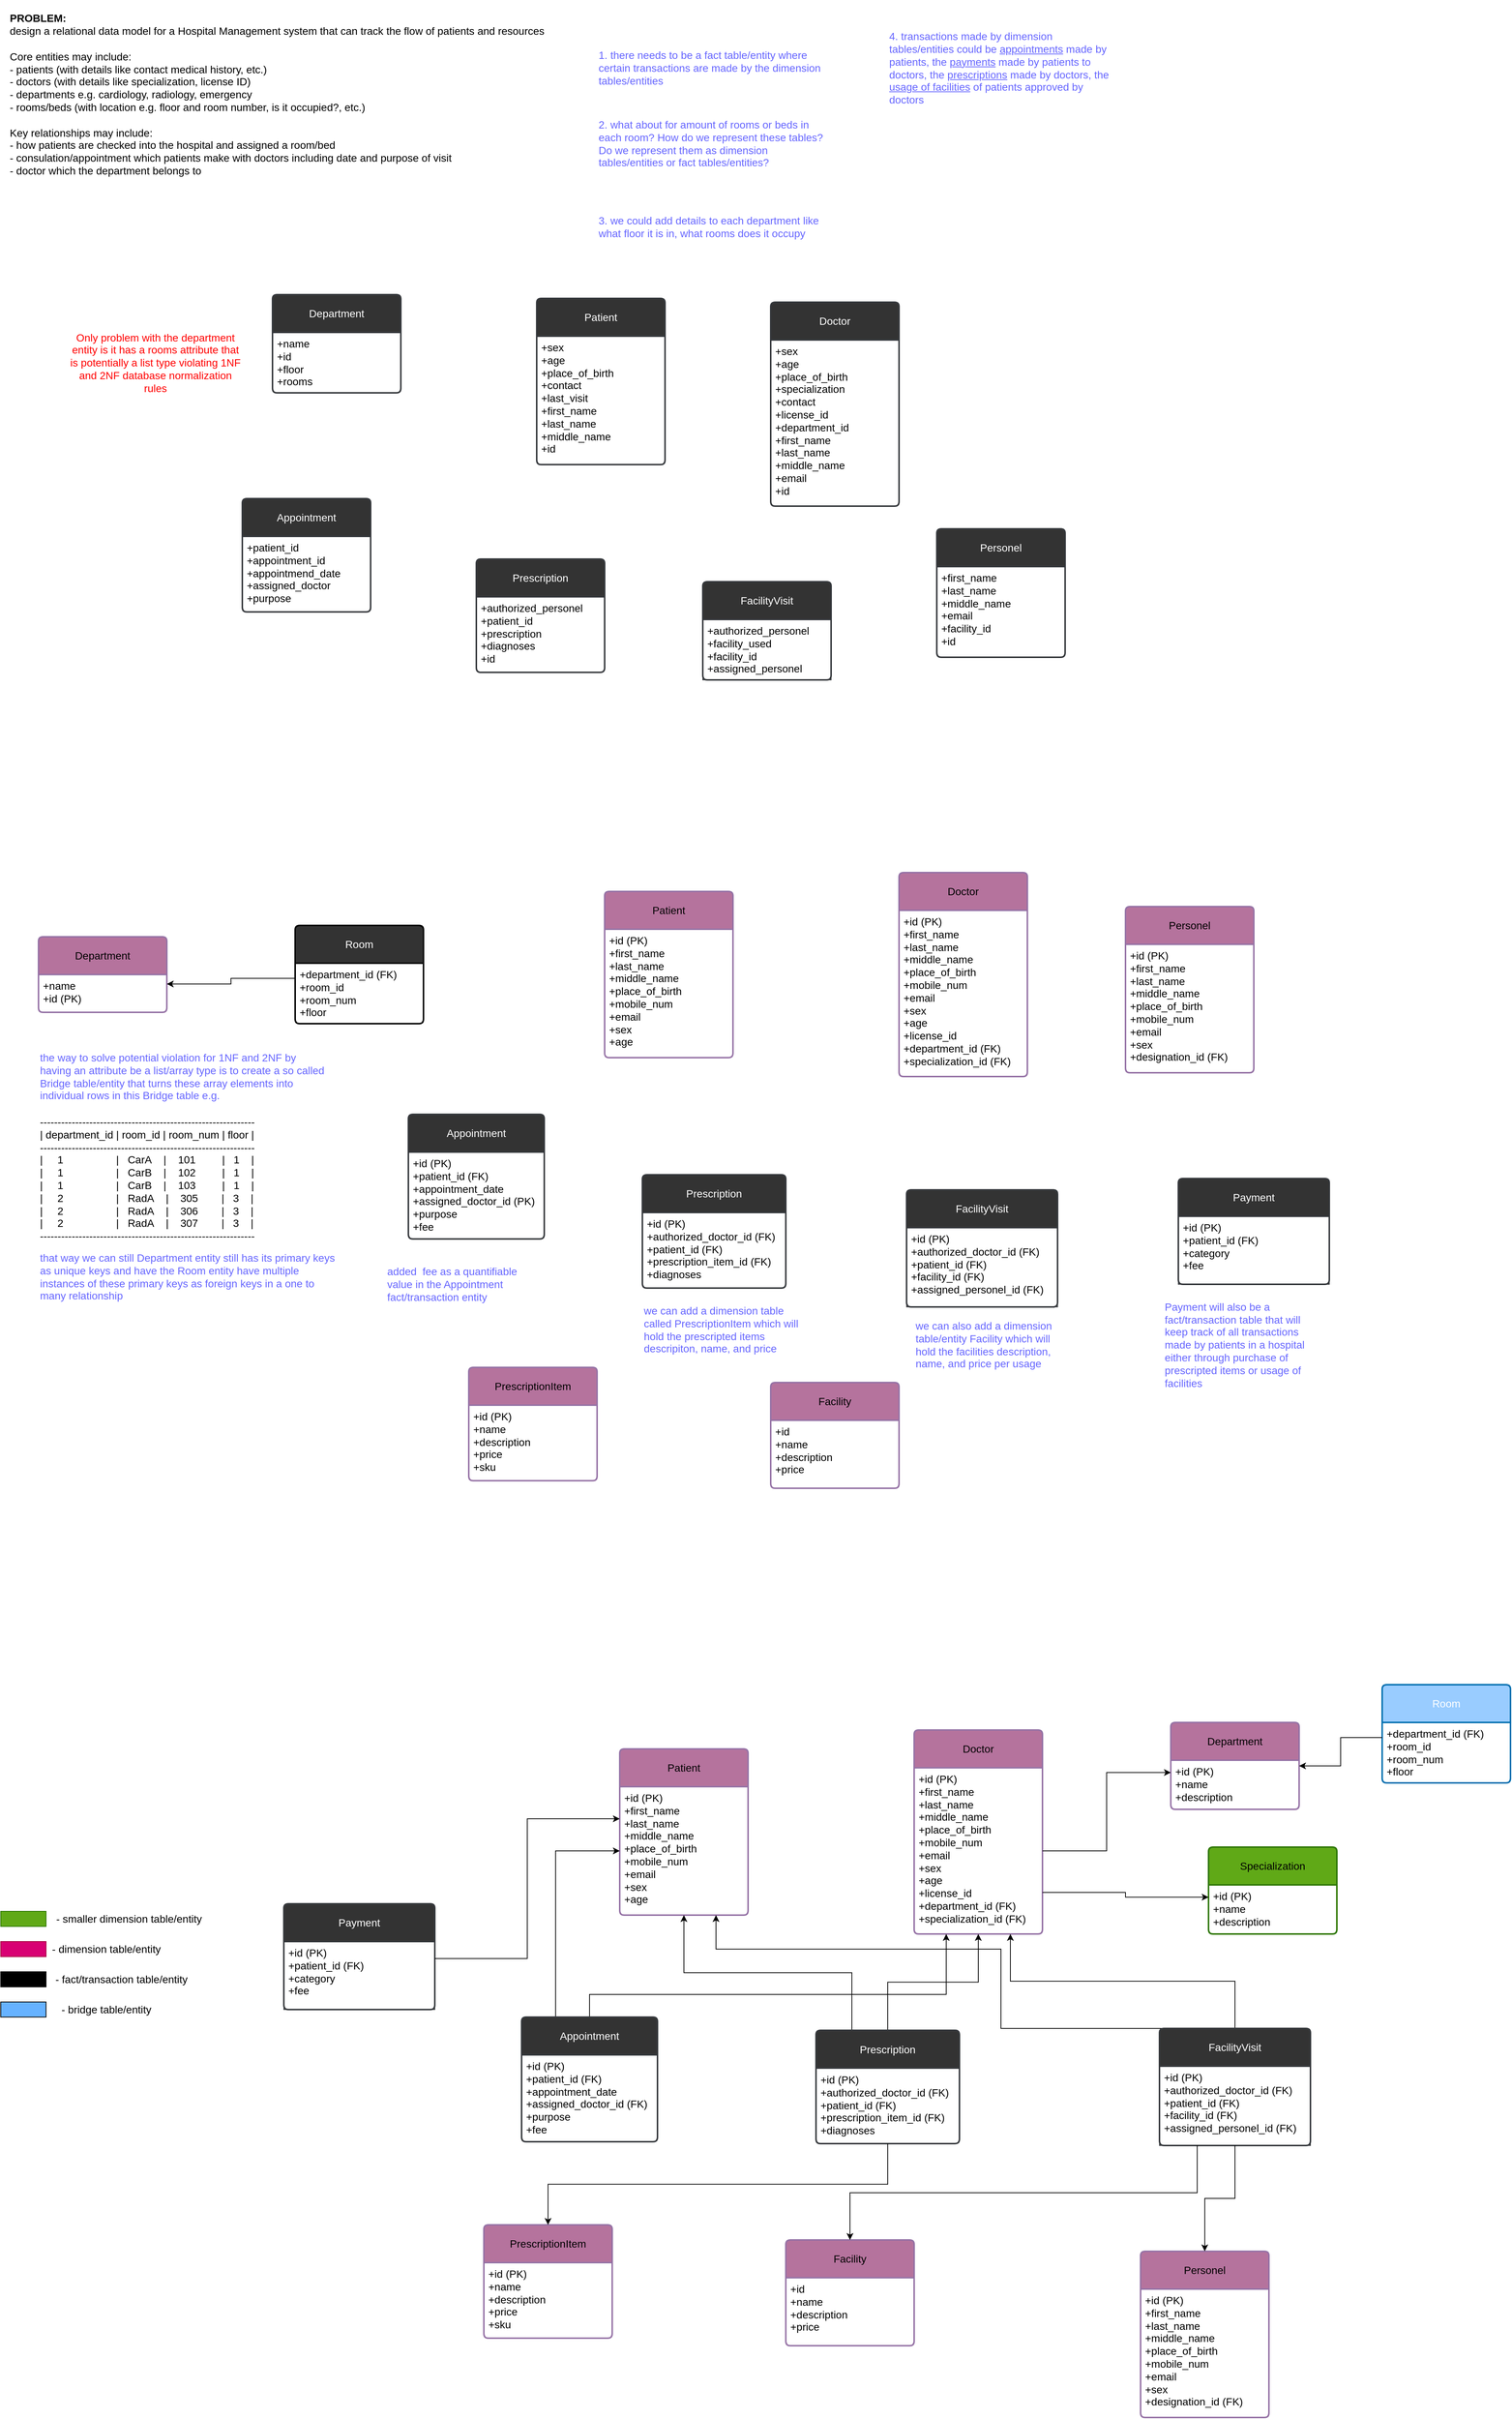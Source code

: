 <mxfile version="28.2.7">
  <diagram name="Page-1" id="xd23shvON2OgnjN9HKNj">
    <mxGraphModel dx="4852" dy="2416" grid="1" gridSize="10" guides="1" tooltips="1" connect="1" arrows="1" fold="1" page="1" pageScale="1" pageWidth="850" pageHeight="1100" math="0" shadow="0">
      <root>
        <mxCell id="0" />
        <mxCell id="1" parent="0" />
        <mxCell id="D7DD2PTMReRadF5jAejt-17" value="&lt;font style=&quot;color: rgb(255, 255, 255);&quot;&gt;Department&lt;/font&gt;" style="swimlane;childLayout=stackLayout;horizontal=1;startSize=50;horizontalStack=0;rounded=1;fontSize=14;fontStyle=0;strokeWidth=2;resizeParent=0;resizeLast=1;shadow=0;dashed=0;align=center;arcSize=4;whiteSpace=wrap;html=1;fillColor=#333333;strokeColor=#36393d;" parent="1" vertex="1">
          <mxGeometry x="420" y="440" width="170" height="130" as="geometry">
            <mxRectangle x="370" y="190" width="110" height="50" as="alternateBounds" />
          </mxGeometry>
        </mxCell>
        <mxCell id="D7DD2PTMReRadF5jAejt-18" value="&lt;font style=&quot;font-size: 14px;&quot;&gt;+name&lt;br&gt;+id&lt;br&gt;+floor&lt;/font&gt;&lt;div&gt;&lt;font style=&quot;font-size: 14px;&quot;&gt;+rooms&lt;/font&gt;&lt;/div&gt;" style="align=left;strokeColor=none;fillColor=none;spacingLeft=4;spacingRight=4;fontSize=12;verticalAlign=top;resizable=0;rotatable=0;part=1;html=1;whiteSpace=wrap;" parent="D7DD2PTMReRadF5jAejt-17" vertex="1">
          <mxGeometry y="50" width="170" height="80" as="geometry" />
        </mxCell>
        <mxCell id="D7DD2PTMReRadF5jAejt-19" value="&lt;font style=&quot;color: rgb(255, 255, 255);&quot;&gt;Patient&lt;/font&gt;" style="swimlane;childLayout=stackLayout;horizontal=1;startSize=50;horizontalStack=0;rounded=1;fontSize=14;fontStyle=0;strokeWidth=2;resizeParent=0;resizeLast=1;shadow=0;dashed=0;align=center;arcSize=4;whiteSpace=wrap;html=1;fillColor=#333333;strokeColor=#36393d;" parent="1" vertex="1">
          <mxGeometry x="770" y="445" width="170" height="220" as="geometry" />
        </mxCell>
        <mxCell id="D7DD2PTMReRadF5jAejt-20" value="&lt;font style=&quot;font-size: 14px;&quot;&gt;+sex&lt;br&gt;+age&lt;br&gt;+place_of_birth&lt;/font&gt;&lt;div&gt;&lt;font style=&quot;font-size: 14px;&quot;&gt;+contact&lt;/font&gt;&lt;/div&gt;&lt;div&gt;&lt;font style=&quot;font-size: 14px;&quot;&gt;+last_visit&lt;/font&gt;&lt;/div&gt;&lt;div&gt;&lt;font style=&quot;font-size: 14px;&quot;&gt;+first_name&lt;/font&gt;&lt;/div&gt;&lt;div&gt;&lt;font style=&quot;font-size: 14px;&quot;&gt;+last_name&lt;/font&gt;&lt;/div&gt;&lt;div&gt;&lt;font style=&quot;font-size: 14px;&quot;&gt;+middle_name&lt;/font&gt;&lt;/div&gt;&lt;div&gt;&lt;font style=&quot;font-size: 14px;&quot;&gt;+id&lt;/font&gt;&lt;/div&gt;" style="align=left;strokeColor=none;fillColor=none;spacingLeft=4;spacingRight=4;fontSize=12;verticalAlign=top;resizable=0;rotatable=0;part=1;html=1;whiteSpace=wrap;" parent="D7DD2PTMReRadF5jAejt-19" vertex="1">
          <mxGeometry y="50" width="170" height="170" as="geometry" />
        </mxCell>
        <mxCell id="D7DD2PTMReRadF5jAejt-21" value="&lt;font style=&quot;color: rgb(255, 255, 255);&quot;&gt;Doctor&lt;/font&gt;" style="swimlane;childLayout=stackLayout;horizontal=1;startSize=50;horizontalStack=0;rounded=1;fontSize=14;fontStyle=0;strokeWidth=2;resizeParent=0;resizeLast=1;shadow=0;dashed=0;align=center;arcSize=4;whiteSpace=wrap;html=1;fillColor=#333333;strokeColor=#36393d;" parent="1" vertex="1">
          <mxGeometry x="1080" y="450" width="170" height="270" as="geometry" />
        </mxCell>
        <mxCell id="D7DD2PTMReRadF5jAejt-22" value="&lt;font style=&quot;font-size: 14px;&quot;&gt;+sex&lt;br&gt;+age&lt;br&gt;+place_of_birth&lt;/font&gt;&lt;div&gt;&lt;span style=&quot;font-size: 14px;&quot;&gt;+specialization&lt;/span&gt;&lt;/div&gt;&lt;div&gt;&lt;div&gt;&lt;font style=&quot;font-size: 14px;&quot;&gt;+contact&lt;/font&gt;&lt;/div&gt;&lt;div&gt;&lt;font style=&quot;font-size: 14px;&quot;&gt;+license_id&lt;/font&gt;&lt;/div&gt;&lt;div&gt;&lt;font style=&quot;font-size: 14px;&quot;&gt;+department_id&lt;/font&gt;&lt;/div&gt;&lt;div&gt;&lt;font style=&quot;font-size: 14px;&quot;&gt;+first_name&lt;/font&gt;&lt;/div&gt;&lt;div&gt;&lt;font style=&quot;font-size: 14px;&quot;&gt;+last_name&lt;/font&gt;&lt;/div&gt;&lt;div&gt;&lt;font style=&quot;font-size: 14px;&quot;&gt;+middle_name&lt;/font&gt;&lt;/div&gt;&lt;div&gt;&lt;font style=&quot;font-size: 14px;&quot;&gt;+email&lt;/font&gt;&lt;/div&gt;&lt;div&gt;&lt;font style=&quot;font-size: 14px;&quot;&gt;+id&lt;/font&gt;&lt;/div&gt;&lt;/div&gt;" style="align=left;strokeColor=none;fillColor=none;spacingLeft=4;spacingRight=4;fontSize=12;verticalAlign=top;resizable=0;rotatable=0;part=1;html=1;whiteSpace=wrap;" parent="D7DD2PTMReRadF5jAejt-21" vertex="1">
          <mxGeometry y="50" width="170" height="220" as="geometry" />
        </mxCell>
        <mxCell id="D7DD2PTMReRadF5jAejt-23" value="&lt;font style=&quot;color: rgb(255, 255, 255);&quot;&gt;FacilityVisit&lt;/font&gt;" style="swimlane;childLayout=stackLayout;horizontal=1;startSize=50;horizontalStack=0;rounded=1;fontSize=14;fontStyle=0;strokeWidth=2;resizeParent=0;resizeLast=1;shadow=0;dashed=0;align=center;arcSize=4;whiteSpace=wrap;html=1;fillColor=#333333;strokeColor=#36393d;" parent="1" vertex="1">
          <mxGeometry x="990" y="820" width="170" height="130" as="geometry" />
        </mxCell>
        <mxCell id="D7DD2PTMReRadF5jAejt-24" value="&lt;font style=&quot;font-size: 14px;&quot;&gt;+authorized_personel&lt;br&gt;+facility_used&lt;br&gt;+facility_id&lt;/font&gt;&lt;div&gt;&lt;font style=&quot;font-size: 14px;&quot;&gt;+assigned_personel&lt;/font&gt;&lt;/div&gt;" style="align=left;strokeColor=#36393d;fillColor=none;spacingLeft=4;spacingRight=4;fontSize=12;verticalAlign=top;resizable=0;rotatable=0;part=1;html=1;whiteSpace=wrap;" parent="D7DD2PTMReRadF5jAejt-23" vertex="1">
          <mxGeometry y="50" width="170" height="80" as="geometry" />
        </mxCell>
        <mxCell id="D7DD2PTMReRadF5jAejt-25" value="&lt;font style=&quot;color: rgb(255, 255, 255);&quot;&gt;Prescription&lt;/font&gt;" style="swimlane;childLayout=stackLayout;horizontal=1;startSize=50;horizontalStack=0;rounded=1;fontSize=14;fontStyle=0;strokeWidth=2;resizeParent=0;resizeLast=1;shadow=0;dashed=0;align=center;arcSize=4;whiteSpace=wrap;html=1;fillColor=#333333;strokeColor=#36393d;" parent="1" vertex="1">
          <mxGeometry x="690" y="790" width="170" height="150" as="geometry" />
        </mxCell>
        <mxCell id="D7DD2PTMReRadF5jAejt-26" value="&lt;font style=&quot;font-size: 14px;&quot;&gt;+authorized_personel&lt;br&gt;+patient_id&lt;br&gt;+prescription&lt;/font&gt;&lt;div&gt;&lt;font style=&quot;font-size: 14px;&quot;&gt;+diagnoses&lt;/font&gt;&lt;/div&gt;&lt;div&gt;&lt;font style=&quot;font-size: 14px;&quot;&gt;+id&lt;/font&gt;&lt;/div&gt;" style="align=left;strokeColor=none;fillColor=none;spacingLeft=4;spacingRight=4;fontSize=12;verticalAlign=top;resizable=0;rotatable=0;part=1;html=1;whiteSpace=wrap;" parent="D7DD2PTMReRadF5jAejt-25" vertex="1">
          <mxGeometry y="50" width="170" height="100" as="geometry" />
        </mxCell>
        <mxCell id="D7DD2PTMReRadF5jAejt-27" value="&lt;font style=&quot;color: rgb(255, 255, 255);&quot;&gt;Personel&lt;/font&gt;" style="swimlane;childLayout=stackLayout;horizontal=1;startSize=50;horizontalStack=0;rounded=1;fontSize=14;fontStyle=0;strokeWidth=2;resizeParent=0;resizeLast=1;shadow=0;dashed=0;align=center;arcSize=4;whiteSpace=wrap;html=1;fillColor=#333333;strokeColor=#36393d;" parent="1" vertex="1">
          <mxGeometry x="1300" y="750" width="170" height="170" as="geometry" />
        </mxCell>
        <mxCell id="D7DD2PTMReRadF5jAejt-28" value="&lt;font style=&quot;font-size: 14px;&quot;&gt;+first_name&lt;br&gt;+last_name&lt;br&gt;+middle_name&lt;/font&gt;&lt;div&gt;&lt;font style=&quot;font-size: 14px;&quot;&gt;+email&lt;/font&gt;&lt;/div&gt;&lt;div&gt;&lt;font style=&quot;font-size: 14px;&quot;&gt;+facility_id&lt;/font&gt;&lt;/div&gt;&lt;div&gt;&lt;font style=&quot;font-size: 14px;&quot;&gt;+id&lt;/font&gt;&lt;/div&gt;" style="align=left;strokeColor=none;fillColor=none;spacingLeft=4;spacingRight=4;fontSize=12;verticalAlign=top;resizable=0;rotatable=0;part=1;html=1;whiteSpace=wrap;" parent="D7DD2PTMReRadF5jAejt-27" vertex="1">
          <mxGeometry y="50" width="170" height="120" as="geometry" />
        </mxCell>
        <mxCell id="D7DD2PTMReRadF5jAejt-29" value="&lt;font style=&quot;color: rgb(255, 255, 255);&quot;&gt;Appointment&lt;/font&gt;" style="swimlane;childLayout=stackLayout;horizontal=1;startSize=50;horizontalStack=0;rounded=1;fontSize=14;fontStyle=0;strokeWidth=2;resizeParent=0;resizeLast=1;shadow=0;dashed=0;align=center;arcSize=4;whiteSpace=wrap;html=1;fillColor=#333333;strokeColor=#36393d;" parent="1" vertex="1">
          <mxGeometry x="380" y="710" width="170" height="150" as="geometry" />
        </mxCell>
        <mxCell id="D7DD2PTMReRadF5jAejt-30" value="&lt;font style=&quot;font-size: 14px;&quot;&gt;+patient_id&lt;br&gt;+appointment_id&lt;br&gt;+appointmend_date&lt;/font&gt;&lt;div&gt;&lt;font style=&quot;font-size: 14px;&quot;&gt;+assigned_doctor&lt;/font&gt;&lt;/div&gt;&lt;div&gt;&lt;font style=&quot;font-size: 14px;&quot;&gt;+purpose&lt;/font&gt;&lt;/div&gt;" style="align=left;strokeColor=none;fillColor=none;spacingLeft=4;spacingRight=4;fontSize=12;verticalAlign=top;resizable=0;rotatable=0;part=1;html=1;whiteSpace=wrap;" parent="D7DD2PTMReRadF5jAejt-29" vertex="1">
          <mxGeometry y="50" width="170" height="100" as="geometry" />
        </mxCell>
        <mxCell id="D7DD2PTMReRadF5jAejt-35" value="&lt;font style=&quot;font-size: 14px; color: rgb(255, 0, 0);&quot;&gt;Only problem with the department entity is it has a rooms attribute that is potentially a list type violating 1NF and 2NF database normalization rules&lt;/font&gt;" style="text;html=1;whiteSpace=wrap;strokeColor=none;fillColor=none;align=center;verticalAlign=middle;rounded=0;" parent="1" vertex="1">
          <mxGeometry x="150" y="460" width="230" height="140" as="geometry" />
        </mxCell>
        <mxCell id="D7DD2PTMReRadF5jAejt-36" value="&lt;div&gt;&lt;span style=&quot;font-size: 14px;&quot;&gt;&lt;b&gt;PROBLEM:&lt;/b&gt;&lt;/span&gt;&lt;/div&gt;&lt;div&gt;&lt;span style=&quot;font-size: 14px;&quot;&gt;design a relational data model for a Hospital Management system that can track the flow of patients and resources&lt;/span&gt;&lt;/div&gt;&lt;div&gt;&lt;span style=&quot;font-size: 14px;&quot;&gt;&lt;br&gt;&lt;/span&gt;&lt;/div&gt;&lt;div&gt;&lt;span style=&quot;font-size: 14px;&quot;&gt;Core entities may include:&lt;/span&gt;&lt;/div&gt;&lt;div&gt;&lt;span style=&quot;font-size: 14px;&quot;&gt;- patients (with details like contact medical history, etc.)&lt;/span&gt;&lt;/div&gt;&lt;div&gt;&lt;span style=&quot;font-size: 14px;&quot;&gt;- doctors (with details like specialization, license ID)&lt;/span&gt;&lt;/div&gt;&lt;div&gt;&lt;span style=&quot;font-size: 14px;&quot;&gt;- departments e.g. cardiology, radiology, emergency&lt;/span&gt;&lt;/div&gt;&lt;div&gt;&lt;span style=&quot;font-size: 14px;&quot;&gt;- rooms/beds (with location e.g. floor and room number, is it occupied?, etc.)&lt;/span&gt;&lt;/div&gt;&lt;div&gt;&lt;span style=&quot;font-size: 14px;&quot;&gt;&lt;br&gt;&lt;/span&gt;&lt;/div&gt;&lt;div&gt;&lt;span style=&quot;font-size: 14px;&quot;&gt;Key relationships may include:&lt;/span&gt;&lt;/div&gt;&lt;div&gt;&lt;span style=&quot;font-size: 14px;&quot;&gt;- how patients are checked into the hospital and assigned a room/bed&lt;/span&gt;&lt;/div&gt;&lt;div&gt;&lt;span style=&quot;font-size: 14px;&quot;&gt;- consulation/appointment which patients make with doctors including date and purpose of visit&lt;/span&gt;&lt;/div&gt;&lt;div&gt;&lt;span style=&quot;font-size: 14px;&quot;&gt;- doctor which the department belongs to&lt;/span&gt;&lt;/div&gt;" style="text;html=1;whiteSpace=wrap;strokeColor=none;fillColor=none;align=left;verticalAlign=middle;rounded=0;" parent="1" vertex="1">
          <mxGeometry x="70" y="50" width="770" height="250" as="geometry" />
        </mxCell>
        <mxCell id="D7DD2PTMReRadF5jAejt-37" value="&lt;font style=&quot;font-size: 14px; color: rgb(102, 102, 255);&quot;&gt;1. there needs to be a fact table/entity where certain transactions are made by the dimension tables/entities&lt;/font&gt;" style="text;html=1;whiteSpace=wrap;strokeColor=none;fillColor=none;align=left;verticalAlign=middle;rounded=0;" parent="1" vertex="1">
          <mxGeometry x="850" y="80" width="300" height="120" as="geometry" />
        </mxCell>
        <mxCell id="D7DD2PTMReRadF5jAejt-38" value="&lt;font style=&quot;font-size: 14px; color: rgb(102, 102, 255);&quot;&gt;2. what about for amount of rooms or beds in each room? How do we represent these tables? Do we represent them as dimension tables/entities or fact tables/entities?&lt;/font&gt;" style="text;html=1;whiteSpace=wrap;strokeColor=none;fillColor=none;align=left;verticalAlign=middle;rounded=0;" parent="1" vertex="1">
          <mxGeometry x="850" y="180" width="300" height="120" as="geometry" />
        </mxCell>
        <mxCell id="D7DD2PTMReRadF5jAejt-39" value="&lt;font style=&quot;font-size: 14px; color: rgb(102, 102, 255);&quot;&gt;3. we could add details to each department like what floor it is in, what rooms does it occupy&lt;/font&gt;" style="text;html=1;whiteSpace=wrap;strokeColor=none;fillColor=none;align=left;verticalAlign=middle;rounded=0;" parent="1" vertex="1">
          <mxGeometry x="850" y="290" width="300" height="120" as="geometry" />
        </mxCell>
        <mxCell id="D7DD2PTMReRadF5jAejt-40" value="&lt;font style=&quot;font-size: 14px; color: rgb(102, 102, 255);&quot;&gt;4. transactions made by dimension tables/entities could be &lt;u&gt;appointments&lt;/u&gt; made by patients, the &lt;u&gt;payments&lt;/u&gt; made by patients to doctors, the &lt;u&gt;prescriptions&lt;/u&gt; made by doctors, the &lt;u&gt;usage of facilities&lt;/u&gt; of patients approved by doctors&lt;/font&gt;" style="text;html=1;whiteSpace=wrap;strokeColor=none;fillColor=none;align=left;verticalAlign=middle;rounded=0;" parent="1" vertex="1">
          <mxGeometry x="1235" y="80" width="300" height="120" as="geometry" />
        </mxCell>
        <mxCell id="D7DD2PTMReRadF5jAejt-43" value="&lt;font style=&quot;color: rgb(255, 255, 255);&quot;&gt;Room&lt;/font&gt;" style="swimlane;childLayout=stackLayout;horizontal=1;startSize=50;horizontalStack=0;rounded=1;fontSize=14;fontStyle=0;strokeWidth=2;resizeParent=0;resizeLast=1;shadow=0;dashed=0;align=center;arcSize=4;whiteSpace=wrap;html=1;fillColor=#333333;" parent="1" vertex="1">
          <mxGeometry x="450" y="1275" width="170" height="130" as="geometry">
            <mxRectangle x="370" y="190" width="110" height="50" as="alternateBounds" />
          </mxGeometry>
        </mxCell>
        <mxCell id="D7DD2PTMReRadF5jAejt-44" value="&lt;font style=&quot;font-size: 14px;&quot;&gt;+department_id (FK)&lt;br&gt;+room_id&lt;br&gt;+room_num&lt;/font&gt;&lt;div&gt;&lt;font style=&quot;font-size: 14px;&quot;&gt;+floor&lt;/font&gt;&lt;/div&gt;" style="align=left;strokeColor=none;fillColor=none;spacingLeft=4;spacingRight=4;fontSize=12;verticalAlign=top;resizable=0;rotatable=0;part=1;html=1;whiteSpace=wrap;" parent="D7DD2PTMReRadF5jAejt-43" vertex="1">
          <mxGeometry y="50" width="170" height="80" as="geometry" />
        </mxCell>
        <mxCell id="D7DD2PTMReRadF5jAejt-45" value="&lt;font style=&quot;color: rgb(0, 0, 0);&quot;&gt;Department&lt;/font&gt;" style="swimlane;childLayout=stackLayout;horizontal=1;startSize=50;horizontalStack=0;rounded=1;fontSize=14;fontStyle=0;strokeWidth=2;resizeParent=0;resizeLast=1;shadow=0;dashed=0;align=center;arcSize=4;whiteSpace=wrap;html=1;fillColor=#B5739D;strokeColor=#9673a6;" parent="1" vertex="1">
          <mxGeometry x="110" y="1290" width="170" height="100" as="geometry">
            <mxRectangle x="370" y="190" width="110" height="50" as="alternateBounds" />
          </mxGeometry>
        </mxCell>
        <mxCell id="D7DD2PTMReRadF5jAejt-46" value="&lt;font style=&quot;font-size: 14px;&quot;&gt;+name&lt;br&gt;+id (PK)&lt;br&gt;&lt;/font&gt;" style="align=left;strokeColor=none;fillColor=none;spacingLeft=4;spacingRight=4;fontSize=12;verticalAlign=top;resizable=0;rotatable=0;part=1;html=1;whiteSpace=wrap;" parent="D7DD2PTMReRadF5jAejt-45" vertex="1">
          <mxGeometry y="50" width="170" height="50" as="geometry" />
        </mxCell>
        <mxCell id="D7DD2PTMReRadF5jAejt-49" value="&lt;div&gt;&lt;span style=&quot;font-size: 14px; background-color: transparent;&quot;&gt;&lt;font style=&quot;color: light-dark(rgb(102, 102, 255), rgb(255, 144, 144));&quot;&gt;that way we can still Department entity still has its primary keys as unique keys and have the Room entity have multiple instances of these primary keys as foreign keys in a one to many relationship&lt;/font&gt;&lt;/span&gt;&lt;/div&gt;" style="text;html=1;whiteSpace=wrap;strokeColor=none;fillColor=none;align=left;verticalAlign=middle;rounded=0;" parent="1" vertex="1">
          <mxGeometry x="110" y="1700" width="400" height="80" as="geometry" />
        </mxCell>
        <mxCell id="D7DD2PTMReRadF5jAejt-51" value="&lt;span style=&quot;font-size: 14px;&quot;&gt;&lt;font style=&quot;color: rgb(102, 102, 255);&quot;&gt;the way to solve potential violation for 1NF and 2NF by having an attribute be a list/array type is to create a so called Bridge table/entity that turns these array elements into individual rows in this Bridge table e.g.&lt;/font&gt;&lt;/span&gt;" style="text;html=1;whiteSpace=wrap;strokeColor=none;fillColor=none;align=left;verticalAlign=middle;rounded=0;" parent="1" vertex="1">
          <mxGeometry x="110" y="1430" width="380" height="90" as="geometry" />
        </mxCell>
        <mxCell id="D7DD2PTMReRadF5jAejt-67" value="-------------------------------------------------------------&#xa;| department_id | room_id | room_num | floor |&#xa;-------------------------------------------------------------&#xa;|     1                  |   CarA    |    101         |   1    |&#xa;|     1                  |   CarB    |    102         |   1    |&#xa;|     1                  |   CarB    |    103         |   1    |&#xa;|     2                  |   RadA    |    305        |   3    |&#xa;|     2                  |   RadA    |    306        |   3    |&#xa;|     2                  |   RadA    |    307        |   3    |&#xa;-------------------------------------------------------------" style="text;whiteSpace=wrap;fontSize=14;" parent="1" vertex="1">
          <mxGeometry x="110" y="1520" width="340" height="180" as="geometry" />
        </mxCell>
        <mxCell id="D7DD2PTMReRadF5jAejt-68" value="&lt;font style=&quot;color: rgb(0, 0, 0);&quot;&gt;Patient&lt;/font&gt;" style="swimlane;childLayout=stackLayout;horizontal=1;startSize=50;horizontalStack=0;rounded=1;fontSize=14;fontStyle=0;strokeWidth=2;resizeParent=0;resizeLast=1;shadow=0;dashed=0;align=center;arcSize=4;whiteSpace=wrap;html=1;fillColor=#B5739D;strokeColor=#9673a6;" parent="1" vertex="1">
          <mxGeometry x="860" y="1230" width="170" height="220" as="geometry" />
        </mxCell>
        <mxCell id="D7DD2PTMReRadF5jAejt-69" value="&lt;div&gt;&lt;span style=&quot;font-size: 14px; background-color: transparent; color: light-dark(rgb(0, 0, 0), rgb(255, 255, 255));&quot;&gt;+id (PK)&lt;/span&gt;&lt;/div&gt;&lt;div&gt;&lt;font style=&quot;font-size: 14px;&quot;&gt;+first_name&lt;/font&gt;&lt;/div&gt;&lt;div&gt;&lt;font style=&quot;font-size: 14px;&quot;&gt;+last_name&lt;/font&gt;&lt;/div&gt;&lt;div&gt;&lt;font style=&quot;font-size: 14px;&quot;&gt;+middle_name&lt;/font&gt;&lt;/div&gt;&lt;div&gt;&lt;span style=&quot;font-size: 14px; background-color: transparent; color: light-dark(rgb(0, 0, 0), rgb(255, 255, 255));&quot;&gt;+place_of_birth&lt;/span&gt;&lt;/div&gt;&lt;div&gt;&lt;font style=&quot;font-size: 14px;&quot;&gt;+mobile_num&lt;/font&gt;&lt;/div&gt;&lt;div&gt;&lt;font style=&quot;font-size: 14px;&quot;&gt;+email&lt;/font&gt;&lt;/div&gt;&lt;div&gt;&lt;font style=&quot;font-size: 14px;&quot;&gt;+sex&lt;br&gt;+age&lt;/font&gt;&lt;/div&gt;" style="align=left;strokeColor=none;fillColor=none;spacingLeft=4;spacingRight=4;fontSize=12;verticalAlign=top;resizable=0;rotatable=0;part=1;html=1;whiteSpace=wrap;" parent="D7DD2PTMReRadF5jAejt-68" vertex="1">
          <mxGeometry y="50" width="170" height="170" as="geometry" />
        </mxCell>
        <mxCell id="D7DD2PTMReRadF5jAejt-70" value="&lt;font style=&quot;color: rgb(0, 0, 0);&quot;&gt;Doctor&lt;/font&gt;" style="swimlane;childLayout=stackLayout;horizontal=1;startSize=50;horizontalStack=0;rounded=1;fontSize=14;fontStyle=0;strokeWidth=2;resizeParent=0;resizeLast=1;shadow=0;dashed=0;align=center;arcSize=4;whiteSpace=wrap;html=1;fillColor=#B5739D;strokeColor=#9673a6;" parent="1" vertex="1">
          <mxGeometry x="1250" y="1205" width="170" height="270" as="geometry" />
        </mxCell>
        <mxCell id="D7DD2PTMReRadF5jAejt-71" value="&lt;font style=&quot;font-size: 14px;&quot;&gt;&lt;div style=&quot;font-size: 12px;&quot;&gt;&lt;span style=&quot;font-size: 14px; background-color: transparent; color: light-dark(rgb(0, 0, 0), rgb(255, 255, 255));&quot;&gt;+id (PK)&lt;/span&gt;&lt;/div&gt;&lt;div style=&quot;font-size: 12px;&quot;&gt;&lt;font style=&quot;font-size: 14px;&quot;&gt;+first_name&lt;/font&gt;&lt;/div&gt;&lt;div style=&quot;font-size: 12px;&quot;&gt;&lt;font style=&quot;font-size: 14px;&quot;&gt;+last_name&lt;/font&gt;&lt;/div&gt;&lt;div style=&quot;font-size: 12px;&quot;&gt;&lt;font style=&quot;font-size: 14px;&quot;&gt;+middle_name&lt;/font&gt;&lt;/div&gt;&lt;div style=&quot;font-size: 12px;&quot;&gt;&lt;span style=&quot;font-size: 14px; background-color: transparent; color: light-dark(rgb(0, 0, 0), rgb(255, 255, 255));&quot;&gt;+place_of_birth&lt;/span&gt;&lt;/div&gt;&lt;div style=&quot;font-size: 12px;&quot;&gt;&lt;font style=&quot;font-size: 14px;&quot;&gt;+mobile_num&lt;/font&gt;&lt;/div&gt;&lt;div style=&quot;font-size: 12px;&quot;&gt;&lt;font style=&quot;font-size: 14px;&quot;&gt;+email&lt;/font&gt;&lt;/div&gt;&lt;div style=&quot;font-size: 12px;&quot;&gt;&lt;font style=&quot;font-size: 14px;&quot;&gt;+sex&lt;br&gt;+age&lt;/font&gt;&lt;/div&gt;&lt;div style=&quot;font-size: 12px;&quot;&gt;&lt;font style=&quot;font-size: 14px;&quot;&gt;&lt;div style=&quot;font-size: 12px;&quot;&gt;&lt;font style=&quot;font-size: 14px;&quot;&gt;+license_id&lt;/font&gt;&lt;/div&gt;&lt;div style=&quot;font-size: 12px;&quot;&gt;&lt;font style=&quot;font-size: 14px;&quot;&gt;+department_id (FK)&lt;/font&gt;&lt;/div&gt;&lt;/font&gt;&lt;/div&gt;&lt;div style=&quot;font-size: 12px;&quot;&gt;&lt;font style=&quot;font-size: 14px;&quot;&gt;&lt;div style=&quot;font-size: 12px;&quot;&gt;&lt;span style=&quot;font-size: 14px;&quot;&gt;+specialization_id (FK)&lt;/span&gt;&lt;/div&gt;&lt;/font&gt;&lt;/div&gt;&lt;/font&gt;" style="align=left;strokeColor=none;fillColor=none;spacingLeft=4;spacingRight=4;fontSize=12;verticalAlign=top;resizable=0;rotatable=0;part=1;html=1;whiteSpace=wrap;" parent="D7DD2PTMReRadF5jAejt-70" vertex="1">
          <mxGeometry y="50" width="170" height="220" as="geometry" />
        </mxCell>
        <mxCell id="D7DD2PTMReRadF5jAejt-72" value="&lt;font style=&quot;color: rgb(255, 255, 255);&quot;&gt;FacilityVisit&lt;/font&gt;" style="swimlane;childLayout=stackLayout;horizontal=1;startSize=50;horizontalStack=0;rounded=1;fontSize=14;fontStyle=0;strokeWidth=2;resizeParent=0;resizeLast=1;shadow=0;dashed=0;align=center;arcSize=4;whiteSpace=wrap;html=1;fillColor=#333333;strokeColor=#36393d;" parent="1" vertex="1">
          <mxGeometry x="1260" y="1625" width="200" height="155" as="geometry" />
        </mxCell>
        <mxCell id="D7DD2PTMReRadF5jAejt-73" value="&lt;div&gt;&lt;font style=&quot;font-size: 14px;&quot;&gt;+id (PK)&lt;/font&gt;&lt;/div&gt;&lt;font style=&quot;font-size: 14px;&quot;&gt;+authorized_doctor_id (FK)&lt;br&gt;+patient_id (FK)&lt;br&gt;+facility_id (FK)&lt;/font&gt;&lt;div&gt;&lt;font style=&quot;font-size: 14px;&quot;&gt;+assigned_personel_id (FK)&lt;/font&gt;&lt;/div&gt;" style="align=left;strokeColor=#36393d;fillColor=none;spacingLeft=4;spacingRight=4;fontSize=12;verticalAlign=top;resizable=0;rotatable=0;part=1;html=1;whiteSpace=wrap;" parent="D7DD2PTMReRadF5jAejt-72" vertex="1">
          <mxGeometry y="50" width="200" height="105" as="geometry" />
        </mxCell>
        <mxCell id="D7DD2PTMReRadF5jAejt-74" value="&lt;font style=&quot;color: rgb(255, 255, 255);&quot;&gt;Prescription&lt;/font&gt;" style="swimlane;childLayout=stackLayout;horizontal=1;startSize=50;horizontalStack=0;rounded=1;fontSize=14;fontStyle=0;strokeWidth=2;resizeParent=0;resizeLast=1;shadow=0;dashed=0;align=center;arcSize=4;whiteSpace=wrap;html=1;fillColor=#333333;strokeColor=#36393d;" parent="1" vertex="1">
          <mxGeometry x="910" y="1605" width="190" height="150" as="geometry" />
        </mxCell>
        <mxCell id="D7DD2PTMReRadF5jAejt-75" value="&lt;div&gt;&lt;font style=&quot;font-size: 14px;&quot;&gt;+id (PK)&lt;/font&gt;&lt;/div&gt;&lt;font style=&quot;font-size: 14px;&quot;&gt;+authorized_doctor_id (FK)&lt;br&gt;+patient_id (FK)&lt;br&gt;+prescription_item_id (FK)&lt;/font&gt;&lt;div&gt;&lt;font style=&quot;font-size: 14px;&quot;&gt;+diagnoses&lt;/font&gt;&lt;/div&gt;" style="align=left;strokeColor=none;fillColor=none;spacingLeft=4;spacingRight=4;fontSize=12;verticalAlign=top;resizable=0;rotatable=0;part=1;html=1;whiteSpace=wrap;" parent="D7DD2PTMReRadF5jAejt-74" vertex="1">
          <mxGeometry y="50" width="190" height="100" as="geometry" />
        </mxCell>
        <mxCell id="D7DD2PTMReRadF5jAejt-76" value="&lt;font style=&quot;color: rgb(0, 0, 0);&quot;&gt;Personel&lt;/font&gt;" style="swimlane;childLayout=stackLayout;horizontal=1;startSize=50;horizontalStack=0;rounded=1;fontSize=14;fontStyle=0;strokeWidth=2;resizeParent=0;resizeLast=1;shadow=0;dashed=0;align=center;arcSize=4;whiteSpace=wrap;html=1;fillColor=#B5739D;strokeColor=#9673a6;" parent="1" vertex="1">
          <mxGeometry x="1550" y="1250" width="170" height="220" as="geometry" />
        </mxCell>
        <mxCell id="D7DD2PTMReRadF5jAejt-77" value="&lt;div&gt;&lt;span style=&quot;font-size: 14px; background-color: transparent; color: light-dark(rgb(0, 0, 0), rgb(255, 255, 255));&quot;&gt;+id (PK)&lt;/span&gt;&lt;/div&gt;&lt;div&gt;&lt;font style=&quot;font-size: 14px;&quot;&gt;+first_name&lt;/font&gt;&lt;/div&gt;&lt;div&gt;&lt;font style=&quot;font-size: 14px;&quot;&gt;+last_name&lt;/font&gt;&lt;/div&gt;&lt;div&gt;&lt;font style=&quot;font-size: 14px;&quot;&gt;+middle_name&lt;/font&gt;&lt;/div&gt;&lt;div&gt;&lt;span style=&quot;font-size: 14px; background-color: transparent; color: light-dark(rgb(0, 0, 0), rgb(255, 255, 255));&quot;&gt;+place_of_birth&lt;/span&gt;&lt;/div&gt;&lt;div&gt;&lt;font style=&quot;font-size: 14px;&quot;&gt;+mobile_num&lt;/font&gt;&lt;/div&gt;&lt;div&gt;&lt;font style=&quot;font-size: 14px;&quot;&gt;+email&lt;/font&gt;&lt;/div&gt;&lt;div&gt;&lt;font style=&quot;font-size: 14px;&quot;&gt;+sex&lt;br&gt;+designation_id (FK)&lt;/font&gt;&lt;/div&gt;" style="align=left;strokeColor=none;fillColor=none;spacingLeft=4;spacingRight=4;fontSize=12;verticalAlign=top;resizable=0;rotatable=0;part=1;html=1;whiteSpace=wrap;" parent="D7DD2PTMReRadF5jAejt-76" vertex="1">
          <mxGeometry y="50" width="170" height="170" as="geometry" />
        </mxCell>
        <mxCell id="D7DD2PTMReRadF5jAejt-78" value="&lt;font style=&quot;color: rgb(255, 255, 255);&quot;&gt;Appointment&lt;/font&gt;" style="swimlane;childLayout=stackLayout;horizontal=1;startSize=50;horizontalStack=0;rounded=1;fontSize=14;fontStyle=0;strokeWidth=2;resizeParent=0;resizeLast=1;shadow=0;dashed=0;align=center;arcSize=4;whiteSpace=wrap;html=1;fillColor=#333333;strokeColor=#36393d;" parent="1" vertex="1">
          <mxGeometry x="600" y="1525" width="180" height="165" as="geometry" />
        </mxCell>
        <mxCell id="D7DD2PTMReRadF5jAejt-79" value="&lt;div&gt;&lt;font style=&quot;font-size: 14px;&quot;&gt;+id (PK)&lt;/font&gt;&lt;/div&gt;&lt;font style=&quot;font-size: 14px;&quot;&gt;+patient_id (FK)&lt;br&gt;+appointment_date&lt;/font&gt;&lt;div&gt;&lt;font style=&quot;font-size: 14px;&quot;&gt;+assigned_doctor_id (PK)&lt;/font&gt;&lt;/div&gt;&lt;div&gt;&lt;font style=&quot;font-size: 14px;&quot;&gt;+purpose&lt;/font&gt;&lt;/div&gt;&lt;div&gt;&lt;font style=&quot;font-size: 14px;&quot;&gt;+fee&lt;/font&gt;&lt;/div&gt;" style="align=left;strokeColor=none;fillColor=none;spacingLeft=4;spacingRight=4;fontSize=12;verticalAlign=top;resizable=0;rotatable=0;part=1;html=1;whiteSpace=wrap;" parent="D7DD2PTMReRadF5jAejt-78" vertex="1">
          <mxGeometry y="50" width="180" height="115" as="geometry" />
        </mxCell>
        <mxCell id="D7DD2PTMReRadF5jAejt-80" value="&lt;font style=&quot;color: rgb(0, 0, 0);&quot;&gt;PrescriptionItem&lt;/font&gt;" style="swimlane;childLayout=stackLayout;horizontal=1;startSize=50;horizontalStack=0;rounded=1;fontSize=14;fontStyle=0;strokeWidth=2;resizeParent=0;resizeLast=1;shadow=0;dashed=0;align=center;arcSize=4;whiteSpace=wrap;html=1;fillColor=#B5739D;strokeColor=#9673a6;" parent="1" vertex="1">
          <mxGeometry x="680" y="1860" width="170" height="150" as="geometry" />
        </mxCell>
        <mxCell id="D7DD2PTMReRadF5jAejt-81" value="&lt;font style=&quot;font-size: 14px;&quot;&gt;+id (PK)&lt;br&gt;+name&lt;br&gt;+description&lt;/font&gt;&lt;div&gt;&lt;font style=&quot;font-size: 14px;&quot;&gt;+price&lt;/font&gt;&lt;/div&gt;&lt;div&gt;&lt;font style=&quot;font-size: 14px;&quot;&gt;+sku&lt;/font&gt;&lt;/div&gt;" style="align=left;strokeColor=none;fillColor=none;spacingLeft=4;spacingRight=4;fontSize=12;verticalAlign=top;resizable=0;rotatable=0;part=1;html=1;whiteSpace=wrap;" parent="D7DD2PTMReRadF5jAejt-80" vertex="1">
          <mxGeometry y="50" width="170" height="100" as="geometry" />
        </mxCell>
        <mxCell id="D7DD2PTMReRadF5jAejt-82" value="&lt;font style=&quot;color: rgb(0, 0, 0);&quot;&gt;Facility&lt;/font&gt;" style="swimlane;childLayout=stackLayout;horizontal=1;startSize=50;horizontalStack=0;rounded=1;fontSize=14;fontStyle=0;strokeWidth=2;resizeParent=0;resizeLast=1;shadow=0;dashed=0;align=center;arcSize=4;whiteSpace=wrap;html=1;fillColor=#B5739D;strokeColor=#9673a6;" parent="1" vertex="1">
          <mxGeometry x="1080" y="1880" width="170" height="140" as="geometry" />
        </mxCell>
        <mxCell id="D7DD2PTMReRadF5jAejt-83" value="&lt;font style=&quot;font-size: 14px;&quot;&gt;+&lt;/font&gt;&lt;span style=&quot;font-size: 14px; background-color: transparent; color: light-dark(rgb(0, 0, 0), rgb(255, 255, 255));&quot;&gt;id&lt;/span&gt;&lt;div&gt;&lt;font style=&quot;font-size: 14px;&quot;&gt;+name&lt;/font&gt;&lt;/div&gt;&lt;div&gt;&lt;font style=&quot;font-size: 14px;&quot;&gt;+description&lt;/font&gt;&lt;/div&gt;&lt;div&gt;&lt;font style=&quot;font-size: 14px;&quot;&gt;+price&lt;/font&gt;&lt;/div&gt;" style="align=left;strokeColor=none;fillColor=none;spacingLeft=4;spacingRight=4;fontSize=12;verticalAlign=top;resizable=0;rotatable=0;part=1;html=1;whiteSpace=wrap;" parent="D7DD2PTMReRadF5jAejt-82" vertex="1">
          <mxGeometry y="50" width="170" height="90" as="geometry" />
        </mxCell>
        <mxCell id="D7DD2PTMReRadF5jAejt-86" value="&lt;div&gt;&lt;span style=&quot;font-size: 14px; background-color: transparent;&quot;&gt;&lt;font style=&quot;color: light-dark(rgb(102, 102, 255), rgb(255, 144, 144));&quot;&gt;added&amp;nbsp; fee as a quantifiable value in the Appointment fact/transaction entity&lt;/font&gt;&lt;/span&gt;&lt;/div&gt;" style="text;html=1;whiteSpace=wrap;strokeColor=none;fillColor=none;align=left;verticalAlign=middle;rounded=0;" parent="1" vertex="1">
          <mxGeometry x="570" y="1710" width="210" height="80" as="geometry" />
        </mxCell>
        <mxCell id="D7DD2PTMReRadF5jAejt-87" value="&lt;div&gt;&lt;span style=&quot;font-size: 14px; background-color: transparent;&quot;&gt;&lt;font style=&quot;color: light-dark(rgb(102, 102, 255), rgb(255, 144, 144));&quot;&gt;we can add a dimension table called PrescriptionItem which will hold the prescripted items descripiton, name, and price&amp;nbsp;&lt;/font&gt;&lt;/span&gt;&lt;/div&gt;" style="text;html=1;whiteSpace=wrap;strokeColor=none;fillColor=none;align=left;verticalAlign=middle;rounded=0;" parent="1" vertex="1">
          <mxGeometry x="910" y="1770" width="210" height="80" as="geometry" />
        </mxCell>
        <mxCell id="D7DD2PTMReRadF5jAejt-88" value="&lt;div&gt;&lt;span style=&quot;font-size: 14px; background-color: transparent;&quot;&gt;&lt;font style=&quot;color: light-dark(rgb(102, 102, 255), rgb(255, 144, 144));&quot;&gt;we can also add a dimension table/entity Facility which will hold the facilities description, name, and price per usage&lt;/font&gt;&lt;/span&gt;&lt;/div&gt;" style="text;html=1;whiteSpace=wrap;strokeColor=none;fillColor=none;align=left;verticalAlign=middle;rounded=0;" parent="1" vertex="1">
          <mxGeometry x="1270" y="1790" width="210" height="80" as="geometry" />
        </mxCell>
        <mxCell id="D7DD2PTMReRadF5jAejt-89" value="&lt;font style=&quot;color: rgb(255, 255, 255);&quot;&gt;Payment&lt;/font&gt;" style="swimlane;childLayout=stackLayout;horizontal=1;startSize=50;horizontalStack=0;rounded=1;fontSize=14;fontStyle=0;strokeWidth=2;resizeParent=0;resizeLast=1;shadow=0;dashed=0;align=center;arcSize=4;whiteSpace=wrap;html=1;fillColor=#333333;strokeColor=#36393d;" parent="1" vertex="1">
          <mxGeometry x="1620" y="1610" width="200" height="140" as="geometry" />
        </mxCell>
        <mxCell id="D7DD2PTMReRadF5jAejt-90" value="&lt;div&gt;&lt;font style=&quot;font-size: 14px;&quot;&gt;+id (PK)&lt;/font&gt;&lt;/div&gt;&lt;font style=&quot;font-size: 14px;&quot;&gt;+patient_id (FK)&lt;br&gt;+category&lt;/font&gt;&lt;div&gt;&lt;font style=&quot;font-size: 14px;&quot;&gt;+fee&lt;/font&gt;&lt;/div&gt;" style="align=left;strokeColor=#36393d;fillColor=none;spacingLeft=4;spacingRight=4;fontSize=12;verticalAlign=top;resizable=0;rotatable=0;part=1;html=1;whiteSpace=wrap;" parent="D7DD2PTMReRadF5jAejt-89" vertex="1">
          <mxGeometry y="50" width="200" height="90" as="geometry" />
        </mxCell>
        <mxCell id="D7DD2PTMReRadF5jAejt-91" value="&lt;div&gt;&lt;span style=&quot;font-size: 14px; background-color: transparent;&quot;&gt;&lt;font style=&quot;color: light-dark(rgb(102, 102, 255), rgb(255, 144, 144));&quot;&gt;Payment will also be a fact/transaction table that will keep track of all transactions made by patients in a hospital either through purchase of prescripted items or usage of facilities&lt;/font&gt;&lt;/span&gt;&lt;/div&gt;" style="text;html=1;whiteSpace=wrap;strokeColor=none;fillColor=none;align=left;verticalAlign=middle;rounded=0;" parent="1" vertex="1">
          <mxGeometry x="1600" y="1760" width="210" height="140" as="geometry" />
        </mxCell>
        <mxCell id="D7DD2PTMReRadF5jAejt-92" value="&lt;font style=&quot;color: rgb(255, 255, 255);&quot;&gt;Room&lt;/font&gt;" style="swimlane;childLayout=stackLayout;horizontal=1;startSize=50;horizontalStack=0;rounded=1;fontSize=14;fontStyle=0;strokeWidth=2;resizeParent=0;resizeLast=1;shadow=0;dashed=0;align=center;arcSize=4;whiteSpace=wrap;html=1;fillColor=#99CCFF;strokeColor=#006EAF;fontColor=#ffffff;" parent="1" vertex="1">
          <mxGeometry x="1890" y="2280" width="170" height="130" as="geometry">
            <mxRectangle x="370" y="190" width="110" height="50" as="alternateBounds" />
          </mxGeometry>
        </mxCell>
        <mxCell id="D7DD2PTMReRadF5jAejt-93" value="&lt;font style=&quot;font-size: 14px;&quot;&gt;+department_id (FK)&lt;br&gt;+room_id&lt;br&gt;+room_num&lt;/font&gt;&lt;div&gt;&lt;font style=&quot;font-size: 14px;&quot;&gt;+floor&lt;/font&gt;&lt;/div&gt;" style="align=left;strokeColor=none;fillColor=none;spacingLeft=4;spacingRight=4;fontSize=12;verticalAlign=top;resizable=0;rotatable=0;part=1;html=1;whiteSpace=wrap;" parent="D7DD2PTMReRadF5jAejt-92" vertex="1">
          <mxGeometry y="50" width="170" height="80" as="geometry" />
        </mxCell>
        <mxCell id="D7DD2PTMReRadF5jAejt-94" value="&lt;font style=&quot;color: rgb(0, 0, 0);&quot;&gt;Department&lt;/font&gt;" style="swimlane;childLayout=stackLayout;horizontal=1;startSize=50;horizontalStack=0;rounded=1;fontSize=14;fontStyle=0;strokeWidth=2;resizeParent=0;resizeLast=1;shadow=0;dashed=0;align=center;arcSize=4;whiteSpace=wrap;html=1;fillColor=#B5739D;strokeColor=#9673a6;" parent="1" vertex="1">
          <mxGeometry x="1610" y="2330" width="170" height="115" as="geometry">
            <mxRectangle x="370" y="190" width="110" height="50" as="alternateBounds" />
          </mxGeometry>
        </mxCell>
        <mxCell id="D7DD2PTMReRadF5jAejt-95" value="&lt;div&gt;&lt;font style=&quot;font-size: 14px;&quot;&gt;+id (PK)&lt;/font&gt;&lt;/div&gt;&lt;font style=&quot;font-size: 14px;&quot;&gt;+name&lt;br&gt;&lt;/font&gt;&lt;div&gt;&lt;font style=&quot;font-size: 14px;&quot;&gt;+description&lt;/font&gt;&lt;/div&gt;" style="align=left;strokeColor=none;fillColor=none;spacingLeft=4;spacingRight=4;fontSize=12;verticalAlign=top;resizable=0;rotatable=0;part=1;html=1;whiteSpace=wrap;" parent="D7DD2PTMReRadF5jAejt-94" vertex="1">
          <mxGeometry y="50" width="170" height="65" as="geometry" />
        </mxCell>
        <mxCell id="D7DD2PTMReRadF5jAejt-100" value="&lt;font style=&quot;color: rgb(0, 0, 0);&quot;&gt;Patient&lt;/font&gt;" style="swimlane;childLayout=stackLayout;horizontal=1;startSize=50;horizontalStack=0;rounded=1;fontSize=14;fontStyle=0;strokeWidth=2;resizeParent=0;resizeLast=1;shadow=0;dashed=0;align=center;arcSize=4;whiteSpace=wrap;html=1;fillColor=#B5739D;strokeColor=#9673a6;" parent="1" vertex="1">
          <mxGeometry x="880" y="2365" width="170" height="220" as="geometry" />
        </mxCell>
        <mxCell id="D7DD2PTMReRadF5jAejt-101" value="&lt;div&gt;&lt;span style=&quot;font-size: 14px; background-color: transparent; color: light-dark(rgb(0, 0, 0), rgb(255, 255, 255));&quot;&gt;+id (PK)&lt;/span&gt;&lt;/div&gt;&lt;div&gt;&lt;font style=&quot;font-size: 14px;&quot;&gt;+first_name&lt;/font&gt;&lt;/div&gt;&lt;div&gt;&lt;font style=&quot;font-size: 14px;&quot;&gt;+last_name&lt;/font&gt;&lt;/div&gt;&lt;div&gt;&lt;font style=&quot;font-size: 14px;&quot;&gt;+middle_name&lt;/font&gt;&lt;/div&gt;&lt;div&gt;&lt;span style=&quot;font-size: 14px; background-color: transparent; color: light-dark(rgb(0, 0, 0), rgb(255, 255, 255));&quot;&gt;+place_of_birth&lt;/span&gt;&lt;/div&gt;&lt;div&gt;&lt;font style=&quot;font-size: 14px;&quot;&gt;+mobile_num&lt;/font&gt;&lt;/div&gt;&lt;div&gt;&lt;font style=&quot;font-size: 14px;&quot;&gt;+email&lt;/font&gt;&lt;/div&gt;&lt;div&gt;&lt;font style=&quot;font-size: 14px;&quot;&gt;+sex&lt;br&gt;+age&lt;/font&gt;&lt;/div&gt;" style="align=left;strokeColor=none;fillColor=none;spacingLeft=4;spacingRight=4;fontSize=12;verticalAlign=top;resizable=0;rotatable=0;part=1;html=1;whiteSpace=wrap;" parent="D7DD2PTMReRadF5jAejt-100" vertex="1">
          <mxGeometry y="50" width="170" height="170" as="geometry" />
        </mxCell>
        <mxCell id="D7DD2PTMReRadF5jAejt-102" value="&lt;font style=&quot;color: rgb(0, 0, 0);&quot;&gt;Doctor&lt;/font&gt;" style="swimlane;childLayout=stackLayout;horizontal=1;startSize=50;horizontalStack=0;rounded=1;fontSize=14;fontStyle=0;strokeWidth=2;resizeParent=0;resizeLast=1;shadow=0;dashed=0;align=center;arcSize=4;whiteSpace=wrap;html=1;fillColor=#B5739D;strokeColor=#9673a6;" parent="1" vertex="1">
          <mxGeometry x="1270" y="2340" width="170" height="270" as="geometry" />
        </mxCell>
        <mxCell id="D7DD2PTMReRadF5jAejt-103" value="&lt;font style=&quot;font-size: 14px;&quot;&gt;&lt;div style=&quot;font-size: 12px;&quot;&gt;&lt;span style=&quot;font-size: 14px; background-color: transparent; color: light-dark(rgb(0, 0, 0), rgb(255, 255, 255));&quot;&gt;+id (PK)&lt;/span&gt;&lt;/div&gt;&lt;div style=&quot;font-size: 12px;&quot;&gt;&lt;font style=&quot;font-size: 14px;&quot;&gt;+first_name&lt;/font&gt;&lt;/div&gt;&lt;div style=&quot;font-size: 12px;&quot;&gt;&lt;font style=&quot;font-size: 14px;&quot;&gt;+last_name&lt;/font&gt;&lt;/div&gt;&lt;div style=&quot;font-size: 12px;&quot;&gt;&lt;font style=&quot;font-size: 14px;&quot;&gt;+middle_name&lt;/font&gt;&lt;/div&gt;&lt;div style=&quot;font-size: 12px;&quot;&gt;&lt;span style=&quot;font-size: 14px; background-color: transparent; color: light-dark(rgb(0, 0, 0), rgb(255, 255, 255));&quot;&gt;+place_of_birth&lt;/span&gt;&lt;/div&gt;&lt;div style=&quot;font-size: 12px;&quot;&gt;&lt;font style=&quot;font-size: 14px;&quot;&gt;+mobile_num&lt;/font&gt;&lt;/div&gt;&lt;div style=&quot;font-size: 12px;&quot;&gt;&lt;font style=&quot;font-size: 14px;&quot;&gt;+email&lt;/font&gt;&lt;/div&gt;&lt;div style=&quot;font-size: 12px;&quot;&gt;&lt;font style=&quot;font-size: 14px;&quot;&gt;+sex&lt;br&gt;+age&lt;/font&gt;&lt;/div&gt;&lt;div style=&quot;font-size: 12px;&quot;&gt;&lt;font style=&quot;font-size: 14px;&quot;&gt;&lt;div style=&quot;font-size: 12px;&quot;&gt;&lt;font style=&quot;font-size: 14px;&quot;&gt;+license_id&lt;/font&gt;&lt;/div&gt;&lt;div style=&quot;font-size: 12px;&quot;&gt;&lt;font style=&quot;font-size: 14px;&quot;&gt;+department_id (FK)&lt;/font&gt;&lt;/div&gt;&lt;/font&gt;&lt;/div&gt;&lt;div style=&quot;font-size: 12px;&quot;&gt;&lt;font style=&quot;font-size: 14px;&quot;&gt;&lt;div style=&quot;font-size: 12px;&quot;&gt;&lt;span style=&quot;font-size: 14px;&quot;&gt;+specialization_id (FK)&lt;/span&gt;&lt;/div&gt;&lt;/font&gt;&lt;/div&gt;&lt;/font&gt;" style="align=left;strokeColor=none;fillColor=none;spacingLeft=4;spacingRight=4;fontSize=12;verticalAlign=top;resizable=0;rotatable=0;part=1;html=1;whiteSpace=wrap;" parent="D7DD2PTMReRadF5jAejt-102" vertex="1">
          <mxGeometry y="50" width="170" height="220" as="geometry" />
        </mxCell>
        <mxCell id="D7DD2PTMReRadF5jAejt-136" style="edgeStyle=orthogonalEdgeStyle;rounded=0;orthogonalLoop=1;jettySize=auto;html=1;exitX=0.5;exitY=0;exitDx=0;exitDy=0;entryX=0.75;entryY=1;entryDx=0;entryDy=0;" parent="1" source="D7DD2PTMReRadF5jAejt-104" target="D7DD2PTMReRadF5jAejt-103" edge="1">
          <mxGeometry relative="1" as="geometry" />
        </mxCell>
        <mxCell id="D7DD2PTMReRadF5jAejt-143" style="edgeStyle=orthogonalEdgeStyle;rounded=0;orthogonalLoop=1;jettySize=auto;html=1;exitX=0.25;exitY=0;exitDx=0;exitDy=0;entryX=0.75;entryY=1;entryDx=0;entryDy=0;" parent="1" source="D7DD2PTMReRadF5jAejt-104" target="D7DD2PTMReRadF5jAejt-101" edge="1">
          <mxGeometry relative="1" as="geometry">
            <Array as="points">
              <mxPoint x="1385" y="2630" />
              <mxPoint x="1008" y="2630" />
            </Array>
          </mxGeometry>
        </mxCell>
        <mxCell id="D7DD2PTMReRadF5jAejt-104" value="&lt;font style=&quot;color: rgb(255, 255, 255);&quot;&gt;FacilityVisit&lt;/font&gt;" style="swimlane;childLayout=stackLayout;horizontal=1;startSize=50;horizontalStack=0;rounded=1;fontSize=14;fontStyle=0;strokeWidth=2;resizeParent=0;resizeLast=1;shadow=0;dashed=0;align=center;arcSize=4;whiteSpace=wrap;html=1;fillColor=#333333;strokeColor=#36393d;" parent="1" vertex="1">
          <mxGeometry x="1595" y="2735" width="200" height="155" as="geometry" />
        </mxCell>
        <mxCell id="D7DD2PTMReRadF5jAejt-105" value="&lt;div&gt;&lt;font style=&quot;font-size: 14px;&quot;&gt;+id (PK)&lt;/font&gt;&lt;/div&gt;&lt;font style=&quot;font-size: 14px;&quot;&gt;+authorized_doctor_id (FK)&lt;br&gt;+patient_id (FK)&lt;br&gt;+facility_id (FK)&lt;/font&gt;&lt;div&gt;&lt;font style=&quot;font-size: 14px;&quot;&gt;+assigned_personel_id (FK)&lt;/font&gt;&lt;/div&gt;" style="align=left;strokeColor=#36393d;fillColor=none;spacingLeft=4;spacingRight=4;fontSize=12;verticalAlign=top;resizable=0;rotatable=0;part=1;html=1;whiteSpace=wrap;" parent="D7DD2PTMReRadF5jAejt-104" vertex="1">
          <mxGeometry y="50" width="200" height="105" as="geometry" />
        </mxCell>
        <mxCell id="D7DD2PTMReRadF5jAejt-135" style="edgeStyle=orthogonalEdgeStyle;rounded=0;orthogonalLoop=1;jettySize=auto;html=1;exitX=0.5;exitY=0;exitDx=0;exitDy=0;entryX=0.5;entryY=1;entryDx=0;entryDy=0;" parent="1" source="D7DD2PTMReRadF5jAejt-106" target="D7DD2PTMReRadF5jAejt-103" edge="1">
          <mxGeometry relative="1" as="geometry" />
        </mxCell>
        <mxCell id="D7DD2PTMReRadF5jAejt-139" style="edgeStyle=orthogonalEdgeStyle;rounded=0;orthogonalLoop=1;jettySize=auto;html=1;exitX=0.25;exitY=0;exitDx=0;exitDy=0;entryX=0.5;entryY=1;entryDx=0;entryDy=0;" parent="1" source="D7DD2PTMReRadF5jAejt-106" target="D7DD2PTMReRadF5jAejt-101" edge="1">
          <mxGeometry relative="1" as="geometry" />
        </mxCell>
        <mxCell id="D7DD2PTMReRadF5jAejt-106" value="&lt;font style=&quot;color: rgb(255, 255, 255);&quot;&gt;Prescription&lt;/font&gt;" style="swimlane;childLayout=stackLayout;horizontal=1;startSize=50;horizontalStack=0;rounded=1;fontSize=14;fontStyle=0;strokeWidth=2;resizeParent=0;resizeLast=1;shadow=0;dashed=0;align=center;arcSize=4;whiteSpace=wrap;html=1;fillColor=#333333;strokeColor=#36393d;" parent="1" vertex="1">
          <mxGeometry x="1140" y="2737.5" width="190" height="150" as="geometry" />
        </mxCell>
        <mxCell id="D7DD2PTMReRadF5jAejt-107" value="&lt;div&gt;&lt;font style=&quot;font-size: 14px;&quot;&gt;+id (PK)&lt;/font&gt;&lt;/div&gt;&lt;font style=&quot;font-size: 14px;&quot;&gt;+authorized_doctor_id (FK)&lt;br&gt;+patient_id (FK)&lt;br&gt;+prescription_item_id (FK)&lt;/font&gt;&lt;div&gt;&lt;font style=&quot;font-size: 14px;&quot;&gt;+diagnoses&lt;/font&gt;&lt;/div&gt;" style="align=left;strokeColor=none;fillColor=none;spacingLeft=4;spacingRight=4;fontSize=12;verticalAlign=top;resizable=0;rotatable=0;part=1;html=1;whiteSpace=wrap;" parent="D7DD2PTMReRadF5jAejt-106" vertex="1">
          <mxGeometry y="50" width="190" height="100" as="geometry" />
        </mxCell>
        <mxCell id="D7DD2PTMReRadF5jAejt-108" value="&lt;font style=&quot;color: rgb(0, 0, 0);&quot;&gt;Personel&lt;/font&gt;" style="swimlane;childLayout=stackLayout;horizontal=1;startSize=50;horizontalStack=0;rounded=1;fontSize=14;fontStyle=0;strokeWidth=2;resizeParent=0;resizeLast=1;shadow=0;dashed=0;align=center;arcSize=4;whiteSpace=wrap;html=1;fillColor=#B5739D;strokeColor=#9673a6;" parent="1" vertex="1">
          <mxGeometry x="1570" y="3030" width="170" height="220" as="geometry" />
        </mxCell>
        <mxCell id="D7DD2PTMReRadF5jAejt-109" value="&lt;div&gt;&lt;span style=&quot;font-size: 14px; background-color: transparent; color: light-dark(rgb(0, 0, 0), rgb(255, 255, 255));&quot;&gt;+id (PK)&lt;/span&gt;&lt;/div&gt;&lt;div&gt;&lt;font style=&quot;font-size: 14px;&quot;&gt;+first_name&lt;/font&gt;&lt;/div&gt;&lt;div&gt;&lt;font style=&quot;font-size: 14px;&quot;&gt;+last_name&lt;/font&gt;&lt;/div&gt;&lt;div&gt;&lt;font style=&quot;font-size: 14px;&quot;&gt;+middle_name&lt;/font&gt;&lt;/div&gt;&lt;div&gt;&lt;span style=&quot;font-size: 14px; background-color: transparent; color: light-dark(rgb(0, 0, 0), rgb(255, 255, 255));&quot;&gt;+place_of_birth&lt;/span&gt;&lt;/div&gt;&lt;div&gt;&lt;font style=&quot;font-size: 14px;&quot;&gt;+mobile_num&lt;/font&gt;&lt;/div&gt;&lt;div&gt;&lt;font style=&quot;font-size: 14px;&quot;&gt;+email&lt;/font&gt;&lt;/div&gt;&lt;div&gt;&lt;font style=&quot;font-size: 14px;&quot;&gt;+sex&lt;br&gt;+designation_id (FK)&lt;/font&gt;&lt;/div&gt;" style="align=left;strokeColor=none;fillColor=none;spacingLeft=4;spacingRight=4;fontSize=12;verticalAlign=top;resizable=0;rotatable=0;part=1;html=1;whiteSpace=wrap;" parent="D7DD2PTMReRadF5jAejt-108" vertex="1">
          <mxGeometry y="50" width="170" height="170" as="geometry" />
        </mxCell>
        <mxCell id="D7DD2PTMReRadF5jAejt-134" style="edgeStyle=orthogonalEdgeStyle;rounded=0;orthogonalLoop=1;jettySize=auto;html=1;exitX=0.5;exitY=0;exitDx=0;exitDy=0;entryX=0.25;entryY=1;entryDx=0;entryDy=0;" parent="1" source="D7DD2PTMReRadF5jAejt-110" target="D7DD2PTMReRadF5jAejt-103" edge="1">
          <mxGeometry relative="1" as="geometry">
            <Array as="points">
              <mxPoint x="840" y="2690" />
              <mxPoint x="1313" y="2690" />
            </Array>
          </mxGeometry>
        </mxCell>
        <mxCell id="D7DD2PTMReRadF5jAejt-138" style="edgeStyle=orthogonalEdgeStyle;rounded=0;orthogonalLoop=1;jettySize=auto;html=1;exitX=0.25;exitY=0;exitDx=0;exitDy=0;entryX=0;entryY=0.5;entryDx=0;entryDy=0;" parent="1" source="D7DD2PTMReRadF5jAejt-110" target="D7DD2PTMReRadF5jAejt-101" edge="1">
          <mxGeometry relative="1" as="geometry" />
        </mxCell>
        <mxCell id="D7DD2PTMReRadF5jAejt-110" value="&lt;font style=&quot;color: rgb(255, 255, 255);&quot;&gt;Appointment&lt;/font&gt;" style="swimlane;childLayout=stackLayout;horizontal=1;startSize=50;horizontalStack=0;rounded=1;fontSize=14;fontStyle=0;strokeWidth=2;resizeParent=0;resizeLast=1;shadow=0;dashed=0;align=center;arcSize=4;whiteSpace=wrap;html=1;fillColor=#333333;strokeColor=#36393d;" parent="1" vertex="1">
          <mxGeometry x="750" y="2720" width="180" height="165" as="geometry" />
        </mxCell>
        <mxCell id="D7DD2PTMReRadF5jAejt-111" value="&lt;div&gt;&lt;font style=&quot;font-size: 14px;&quot;&gt;+id (PK)&lt;/font&gt;&lt;/div&gt;&lt;font style=&quot;font-size: 14px;&quot;&gt;+patient_id (FK)&lt;br&gt;+appointment_date&lt;/font&gt;&lt;div&gt;&lt;font style=&quot;font-size: 14px;&quot;&gt;+assigned_doctor_id (FK)&lt;/font&gt;&lt;/div&gt;&lt;div&gt;&lt;font style=&quot;font-size: 14px;&quot;&gt;+purpose&lt;/font&gt;&lt;/div&gt;&lt;div&gt;&lt;font style=&quot;font-size: 14px;&quot;&gt;+fee&lt;/font&gt;&lt;/div&gt;" style="align=left;strokeColor=none;fillColor=none;spacingLeft=4;spacingRight=4;fontSize=12;verticalAlign=top;resizable=0;rotatable=0;part=1;html=1;whiteSpace=wrap;" parent="D7DD2PTMReRadF5jAejt-110" vertex="1">
          <mxGeometry y="50" width="180" height="115" as="geometry" />
        </mxCell>
        <mxCell id="D7DD2PTMReRadF5jAejt-112" value="&lt;font style=&quot;color: rgb(0, 0, 0);&quot;&gt;PrescriptionItem&lt;/font&gt;" style="swimlane;childLayout=stackLayout;horizontal=1;startSize=50;horizontalStack=0;rounded=1;fontSize=14;fontStyle=0;strokeWidth=2;resizeParent=0;resizeLast=1;shadow=0;dashed=0;align=center;arcSize=4;whiteSpace=wrap;html=1;fillColor=#B5739D;strokeColor=#9673a6;" parent="1" vertex="1">
          <mxGeometry x="700" y="2995" width="170" height="150" as="geometry" />
        </mxCell>
        <mxCell id="D7DD2PTMReRadF5jAejt-113" value="&lt;font style=&quot;font-size: 14px;&quot;&gt;+id (PK)&lt;br&gt;+name&lt;br&gt;+description&lt;/font&gt;&lt;div&gt;&lt;font style=&quot;font-size: 14px;&quot;&gt;+price&lt;/font&gt;&lt;/div&gt;&lt;div&gt;&lt;font style=&quot;font-size: 14px;&quot;&gt;+sku&lt;/font&gt;&lt;/div&gt;" style="align=left;strokeColor=none;fillColor=none;spacingLeft=4;spacingRight=4;fontSize=12;verticalAlign=top;resizable=0;rotatable=0;part=1;html=1;whiteSpace=wrap;" parent="D7DD2PTMReRadF5jAejt-112" vertex="1">
          <mxGeometry y="50" width="170" height="100" as="geometry" />
        </mxCell>
        <mxCell id="D7DD2PTMReRadF5jAejt-114" value="&lt;font style=&quot;color: rgb(0, 0, 0);&quot;&gt;Facility&lt;/font&gt;" style="swimlane;childLayout=stackLayout;horizontal=1;startSize=50;horizontalStack=0;rounded=1;fontSize=14;fontStyle=0;strokeWidth=2;resizeParent=0;resizeLast=1;shadow=0;dashed=0;align=center;arcSize=4;whiteSpace=wrap;html=1;fillColor=#B5739D;strokeColor=#9673a6;" parent="1" vertex="1">
          <mxGeometry x="1100" y="3015" width="170" height="140" as="geometry" />
        </mxCell>
        <mxCell id="D7DD2PTMReRadF5jAejt-115" value="&lt;font style=&quot;font-size: 14px;&quot;&gt;+&lt;/font&gt;&lt;span style=&quot;font-size: 14px; background-color: transparent; color: light-dark(rgb(0, 0, 0), rgb(255, 255, 255));&quot;&gt;id&lt;/span&gt;&lt;div&gt;&lt;font style=&quot;font-size: 14px;&quot;&gt;+name&lt;/font&gt;&lt;/div&gt;&lt;div&gt;&lt;font style=&quot;font-size: 14px;&quot;&gt;+description&lt;/font&gt;&lt;/div&gt;&lt;div&gt;&lt;font style=&quot;font-size: 14px;&quot;&gt;+price&lt;/font&gt;&lt;/div&gt;" style="align=left;strokeColor=none;fillColor=none;spacingLeft=4;spacingRight=4;fontSize=12;verticalAlign=top;resizable=0;rotatable=0;part=1;html=1;whiteSpace=wrap;" parent="D7DD2PTMReRadF5jAejt-114" vertex="1">
          <mxGeometry y="50" width="170" height="90" as="geometry" />
        </mxCell>
        <mxCell id="D7DD2PTMReRadF5jAejt-119" value="&lt;font style=&quot;color: rgb(255, 255, 255);&quot;&gt;Payment&lt;/font&gt;" style="swimlane;childLayout=stackLayout;horizontal=1;startSize=50;horizontalStack=0;rounded=1;fontSize=14;fontStyle=0;strokeWidth=2;resizeParent=0;resizeLast=1;shadow=0;dashed=0;align=center;arcSize=4;whiteSpace=wrap;html=1;fillColor=#333333;strokeColor=#36393d;" parent="1" vertex="1">
          <mxGeometry x="435" y="2570" width="200" height="140" as="geometry" />
        </mxCell>
        <mxCell id="D7DD2PTMReRadF5jAejt-120" value="&lt;div&gt;&lt;font style=&quot;font-size: 14px;&quot;&gt;+id (PK)&lt;/font&gt;&lt;/div&gt;&lt;font style=&quot;font-size: 14px;&quot;&gt;+patient_id (FK)&lt;br&gt;+category&lt;/font&gt;&lt;div&gt;&lt;font style=&quot;font-size: 14px;&quot;&gt;+fee&lt;/font&gt;&lt;/div&gt;" style="align=left;strokeColor=#36393d;fillColor=none;spacingLeft=4;spacingRight=4;fontSize=12;verticalAlign=top;resizable=0;rotatable=0;part=1;html=1;whiteSpace=wrap;" parent="D7DD2PTMReRadF5jAejt-119" vertex="1">
          <mxGeometry y="50" width="200" height="90" as="geometry" />
        </mxCell>
        <mxCell id="D7DD2PTMReRadF5jAejt-123" style="edgeStyle=orthogonalEdgeStyle;rounded=0;orthogonalLoop=1;jettySize=auto;html=1;exitX=0;exitY=0.25;exitDx=0;exitDy=0;entryX=1;entryY=0.25;entryDx=0;entryDy=0;" parent="1" source="D7DD2PTMReRadF5jAejt-44" target="D7DD2PTMReRadF5jAejt-46" edge="1">
          <mxGeometry relative="1" as="geometry" />
        </mxCell>
        <mxCell id="D7DD2PTMReRadF5jAejt-124" style="edgeStyle=orthogonalEdgeStyle;rounded=0;orthogonalLoop=1;jettySize=auto;html=1;exitX=0;exitY=0.25;exitDx=0;exitDy=0;entryX=1;entryY=0.5;entryDx=0;entryDy=0;" parent="1" source="D7DD2PTMReRadF5jAejt-93" target="D7DD2PTMReRadF5jAejt-94" edge="1">
          <mxGeometry relative="1" as="geometry" />
        </mxCell>
        <mxCell id="D7DD2PTMReRadF5jAejt-125" style="edgeStyle=orthogonalEdgeStyle;rounded=0;orthogonalLoop=1;jettySize=auto;html=1;exitX=1;exitY=0.5;exitDx=0;exitDy=0;entryX=0;entryY=0.25;entryDx=0;entryDy=0;" parent="1" source="D7DD2PTMReRadF5jAejt-103" target="D7DD2PTMReRadF5jAejt-95" edge="1">
          <mxGeometry relative="1" as="geometry" />
        </mxCell>
        <mxCell id="D7DD2PTMReRadF5jAejt-126" value="&lt;font style=&quot;color: rgb(0, 0, 0);&quot;&gt;Specialization&lt;/font&gt;" style="swimlane;childLayout=stackLayout;horizontal=1;startSize=50;horizontalStack=0;rounded=1;fontSize=14;fontStyle=0;strokeWidth=2;resizeParent=0;resizeLast=1;shadow=0;dashed=0;align=center;arcSize=4;whiteSpace=wrap;html=1;fillColor=#60a917;strokeColor=#2D7600;fontColor=#ffffff;" parent="1" vertex="1">
          <mxGeometry x="1660" y="2495" width="170" height="115" as="geometry">
            <mxRectangle x="370" y="190" width="110" height="50" as="alternateBounds" />
          </mxGeometry>
        </mxCell>
        <mxCell id="D7DD2PTMReRadF5jAejt-127" value="&lt;div&gt;&lt;font style=&quot;font-size: 14px;&quot;&gt;+id (PK)&lt;/font&gt;&lt;/div&gt;&lt;font style=&quot;font-size: 14px;&quot;&gt;+name&lt;br&gt;&lt;/font&gt;&lt;div&gt;&lt;font style=&quot;font-size: 14px;&quot;&gt;+description&lt;/font&gt;&lt;/div&gt;" style="align=left;strokeColor=none;fillColor=none;spacingLeft=4;spacingRight=4;fontSize=12;verticalAlign=top;resizable=0;rotatable=0;part=1;html=1;whiteSpace=wrap;" parent="D7DD2PTMReRadF5jAejt-126" vertex="1">
          <mxGeometry y="50" width="170" height="65" as="geometry" />
        </mxCell>
        <mxCell id="D7DD2PTMReRadF5jAejt-130" style="edgeStyle=orthogonalEdgeStyle;rounded=0;orthogonalLoop=1;jettySize=auto;html=1;exitX=1;exitY=0.75;exitDx=0;exitDy=0;entryX=0;entryY=0.25;entryDx=0;entryDy=0;" parent="1" source="D7DD2PTMReRadF5jAejt-103" target="D7DD2PTMReRadF5jAejt-127" edge="1">
          <mxGeometry relative="1" as="geometry" />
        </mxCell>
        <mxCell id="D7DD2PTMReRadF5jAejt-140" style="edgeStyle=orthogonalEdgeStyle;rounded=0;orthogonalLoop=1;jettySize=auto;html=1;exitX=0.5;exitY=1;exitDx=0;exitDy=0;entryX=0.5;entryY=0;entryDx=0;entryDy=0;" parent="1" source="D7DD2PTMReRadF5jAejt-107" target="D7DD2PTMReRadF5jAejt-112" edge="1">
          <mxGeometry relative="1" as="geometry" />
        </mxCell>
        <mxCell id="D7DD2PTMReRadF5jAejt-141" style="edgeStyle=orthogonalEdgeStyle;rounded=0;orthogonalLoop=1;jettySize=auto;html=1;exitX=0.25;exitY=1;exitDx=0;exitDy=0;entryX=0.5;entryY=0;entryDx=0;entryDy=0;" parent="1" source="D7DD2PTMReRadF5jAejt-105" target="D7DD2PTMReRadF5jAejt-114" edge="1">
          <mxGeometry relative="1" as="geometry" />
        </mxCell>
        <mxCell id="D7DD2PTMReRadF5jAejt-142" style="edgeStyle=orthogonalEdgeStyle;rounded=0;orthogonalLoop=1;jettySize=auto;html=1;exitX=0.5;exitY=1;exitDx=0;exitDy=0;entryX=0.5;entryY=0;entryDx=0;entryDy=0;" parent="1" source="D7DD2PTMReRadF5jAejt-105" target="D7DD2PTMReRadF5jAejt-108" edge="1">
          <mxGeometry relative="1" as="geometry" />
        </mxCell>
        <mxCell id="D7DD2PTMReRadF5jAejt-146" style="edgeStyle=orthogonalEdgeStyle;rounded=0;orthogonalLoop=1;jettySize=auto;html=1;exitX=1;exitY=0.25;exitDx=0;exitDy=0;entryX=0;entryY=0.25;entryDx=0;entryDy=0;" parent="1" source="D7DD2PTMReRadF5jAejt-120" target="D7DD2PTMReRadF5jAejt-101" edge="1">
          <mxGeometry relative="1" as="geometry" />
        </mxCell>
        <mxCell id="D7DD2PTMReRadF5jAejt-147" value="" style="rounded=0;whiteSpace=wrap;html=1;fillColor=#d80073;fontColor=#ffffff;strokeColor=#A50040;" parent="1" vertex="1">
          <mxGeometry x="60" y="2620" width="60" height="20" as="geometry" />
        </mxCell>
        <mxCell id="D7DD2PTMReRadF5jAejt-148" value="" style="rounded=0;whiteSpace=wrap;html=1;fillColor=#60a917;fontColor=#ffffff;strokeColor=#2D7600;" parent="1" vertex="1">
          <mxGeometry x="60" y="2580" width="60" height="20" as="geometry" />
        </mxCell>
        <mxCell id="D7DD2PTMReRadF5jAejt-149" value="" style="rounded=0;whiteSpace=wrap;html=1;fillColor=#000000;" parent="1" vertex="1">
          <mxGeometry x="60" y="2660" width="60" height="20" as="geometry" />
        </mxCell>
        <mxCell id="D7DD2PTMReRadF5jAejt-150" value="" style="rounded=0;whiteSpace=wrap;html=1;fillColor=#66B2FF;" parent="1" vertex="1">
          <mxGeometry x="60" y="2700" width="60" height="20" as="geometry" />
        </mxCell>
        <mxCell id="D7DD2PTMReRadF5jAejt-151" value="&lt;font style=&quot;font-size: 14px;&quot;&gt;- smaller dimension table/entity&lt;/font&gt;" style="text;html=1;whiteSpace=wrap;strokeColor=none;fillColor=none;align=center;verticalAlign=middle;rounded=0;" parent="1" vertex="1">
          <mxGeometry x="110" y="2575" width="240" height="30" as="geometry" />
        </mxCell>
        <mxCell id="D7DD2PTMReRadF5jAejt-153" value="&lt;font style=&quot;font-size: 14px;&quot;&gt;- dimension table/entity&lt;/font&gt;" style="text;html=1;whiteSpace=wrap;strokeColor=none;fillColor=none;align=center;verticalAlign=middle;rounded=0;" parent="1" vertex="1">
          <mxGeometry x="120" y="2615" width="160" height="30" as="geometry" />
        </mxCell>
        <mxCell id="D7DD2PTMReRadF5jAejt-154" value="&lt;font style=&quot;font-size: 14px;&quot;&gt;- fact/transaction table/entity&lt;/font&gt;" style="text;html=1;whiteSpace=wrap;strokeColor=none;fillColor=none;align=center;verticalAlign=middle;rounded=0;" parent="1" vertex="1">
          <mxGeometry x="100" y="2655" width="240" height="30" as="geometry" />
        </mxCell>
        <mxCell id="D7DD2PTMReRadF5jAejt-155" value="&lt;font style=&quot;font-size: 14px;&quot;&gt;- bridge table/entity&lt;/font&gt;" style="text;html=1;whiteSpace=wrap;strokeColor=none;fillColor=none;align=center;verticalAlign=middle;rounded=0;" parent="1" vertex="1">
          <mxGeometry x="110" y="2695" width="180" height="30" as="geometry" />
        </mxCell>
      </root>
    </mxGraphModel>
  </diagram>
</mxfile>
